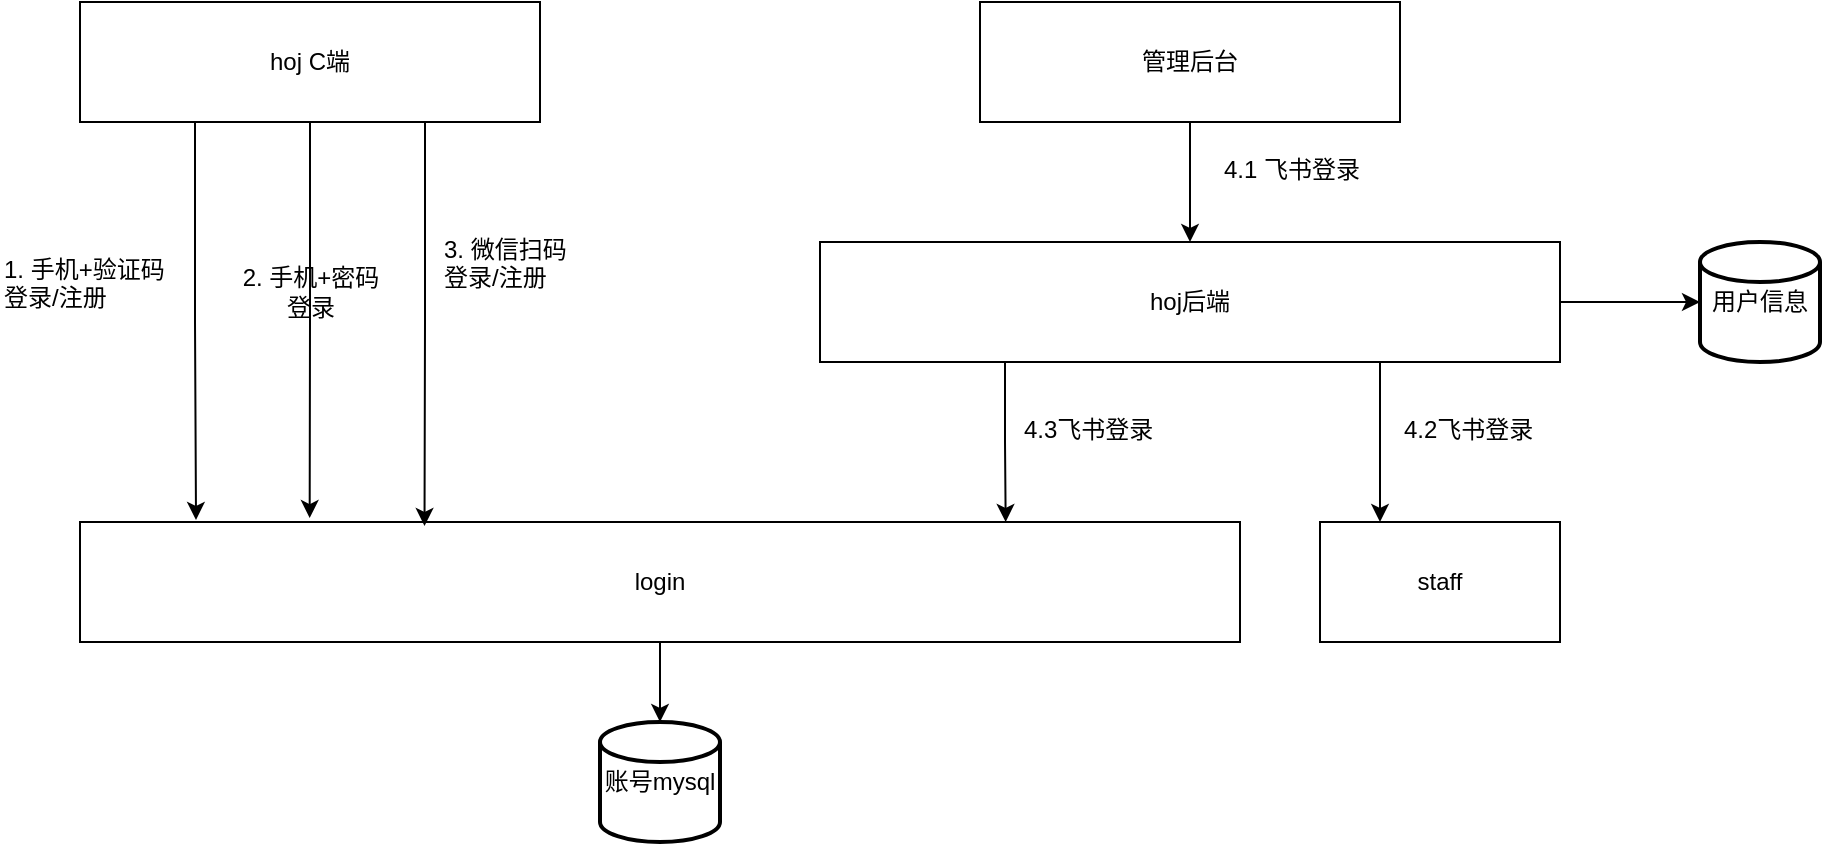 <mxfile version="24.1.0" type="github">
  <diagram name="第 1 页" id="Zqn69nHAaQLIHZz4OZMA">
    <mxGraphModel dx="1434" dy="756" grid="1" gridSize="10" guides="1" tooltips="1" connect="1" arrows="1" fold="1" page="1" pageScale="1" pageWidth="827" pageHeight="1169" math="0" shadow="0">
      <root>
        <mxCell id="0" />
        <mxCell id="1" parent="0" />
        <mxCell id="obczPgTx_yafg2J8MrPF-1" value="hoj C端" style="rounded=0;whiteSpace=wrap;html=1;" vertex="1" parent="1">
          <mxGeometry x="120" y="150" width="230" height="60" as="geometry" />
        </mxCell>
        <mxCell id="obczPgTx_yafg2J8MrPF-7" style="edgeStyle=orthogonalEdgeStyle;rounded=0;orthogonalLoop=1;jettySize=auto;html=1;exitX=0.5;exitY=1;exitDx=0;exitDy=0;entryX=0.5;entryY=0;entryDx=0;entryDy=0;" edge="1" parent="1" source="obczPgTx_yafg2J8MrPF-2" target="obczPgTx_yafg2J8MrPF-4">
          <mxGeometry relative="1" as="geometry" />
        </mxCell>
        <mxCell id="obczPgTx_yafg2J8MrPF-2" value="管理后台" style="rounded=0;whiteSpace=wrap;html=1;" vertex="1" parent="1">
          <mxGeometry x="570" y="150" width="210" height="60" as="geometry" />
        </mxCell>
        <mxCell id="obczPgTx_yafg2J8MrPF-3" value="login" style="rounded=0;whiteSpace=wrap;html=1;" vertex="1" parent="1">
          <mxGeometry x="120" y="410" width="580" height="60" as="geometry" />
        </mxCell>
        <mxCell id="obczPgTx_yafg2J8MrPF-10" style="edgeStyle=orthogonalEdgeStyle;rounded=0;orthogonalLoop=1;jettySize=auto;html=1;exitX=0.75;exitY=1;exitDx=0;exitDy=0;entryX=0.25;entryY=0;entryDx=0;entryDy=0;" edge="1" parent="1" source="obczPgTx_yafg2J8MrPF-4" target="obczPgTx_yafg2J8MrPF-8">
          <mxGeometry relative="1" as="geometry">
            <Array as="points">
              <mxPoint x="770" y="330" />
            </Array>
          </mxGeometry>
        </mxCell>
        <mxCell id="obczPgTx_yafg2J8MrPF-4" value="hoj后端" style="rounded=0;whiteSpace=wrap;html=1;" vertex="1" parent="1">
          <mxGeometry x="490" y="270" width="370" height="60" as="geometry" />
        </mxCell>
        <mxCell id="obczPgTx_yafg2J8MrPF-5" style="edgeStyle=orthogonalEdgeStyle;rounded=0;orthogonalLoop=1;jettySize=auto;html=1;exitX=0.25;exitY=1;exitDx=0;exitDy=0;entryX=0.1;entryY=-0.017;entryDx=0;entryDy=0;entryPerimeter=0;" edge="1" parent="1" source="obczPgTx_yafg2J8MrPF-1" target="obczPgTx_yafg2J8MrPF-3">
          <mxGeometry relative="1" as="geometry" />
        </mxCell>
        <mxCell id="obczPgTx_yafg2J8MrPF-6" style="edgeStyle=orthogonalEdgeStyle;rounded=0;orthogonalLoop=1;jettySize=auto;html=1;exitX=0.75;exitY=1;exitDx=0;exitDy=0;entryX=0.297;entryY=0.033;entryDx=0;entryDy=0;entryPerimeter=0;" edge="1" parent="1" source="obczPgTx_yafg2J8MrPF-1" target="obczPgTx_yafg2J8MrPF-3">
          <mxGeometry relative="1" as="geometry" />
        </mxCell>
        <mxCell id="obczPgTx_yafg2J8MrPF-8" value="staff" style="rounded=0;whiteSpace=wrap;html=1;" vertex="1" parent="1">
          <mxGeometry x="740" y="410" width="120" height="60" as="geometry" />
        </mxCell>
        <mxCell id="obczPgTx_yafg2J8MrPF-9" style="edgeStyle=orthogonalEdgeStyle;rounded=0;orthogonalLoop=1;jettySize=auto;html=1;exitX=0.25;exitY=1;exitDx=0;exitDy=0;entryX=0.798;entryY=0;entryDx=0;entryDy=0;entryPerimeter=0;" edge="1" parent="1" source="obczPgTx_yafg2J8MrPF-4" target="obczPgTx_yafg2J8MrPF-3">
          <mxGeometry relative="1" as="geometry" />
        </mxCell>
        <mxCell id="obczPgTx_yafg2J8MrPF-11" style="edgeStyle=orthogonalEdgeStyle;rounded=0;orthogonalLoop=1;jettySize=auto;html=1;exitX=0.5;exitY=1;exitDx=0;exitDy=0;entryX=0.198;entryY=-0.033;entryDx=0;entryDy=0;entryPerimeter=0;" edge="1" parent="1" source="obczPgTx_yafg2J8MrPF-1" target="obczPgTx_yafg2J8MrPF-3">
          <mxGeometry relative="1" as="geometry" />
        </mxCell>
        <mxCell id="obczPgTx_yafg2J8MrPF-12" value="2. 手机+密码&lt;div&gt;登录&lt;/div&gt;" style="text;html=1;align=center;verticalAlign=middle;whiteSpace=wrap;rounded=0;" vertex="1" parent="1">
          <mxGeometry x="197.5" y="275" width="75" height="40" as="geometry" />
        </mxCell>
        <mxCell id="obczPgTx_yafg2J8MrPF-13" value="&lt;div style=&quot;text-align: center;&quot;&gt;&lt;span style=&quot;background-color: initial;&quot;&gt;3. 微信扫码&lt;/span&gt;&lt;/div&gt;&lt;div&gt;&lt;span style=&quot;text-align: center;&quot;&gt;登录/注册&lt;/span&gt;&lt;br&gt;&lt;/div&gt;" style="text;whiteSpace=wrap;html=1;" vertex="1" parent="1">
          <mxGeometry x="300" y="260" width="76" height="50" as="geometry" />
        </mxCell>
        <mxCell id="obczPgTx_yafg2J8MrPF-15" value="&lt;span style=&quot;text-align: center;&quot;&gt;1. 手机+验证码&lt;/span&gt;&lt;div&gt;&lt;span style=&quot;text-align: center;&quot;&gt;登录/注册&lt;/span&gt;&lt;br&gt;&lt;/div&gt;" style="text;whiteSpace=wrap;html=1;" vertex="1" parent="1">
          <mxGeometry x="80" y="270" width="86" height="50" as="geometry" />
        </mxCell>
        <mxCell id="obczPgTx_yafg2J8MrPF-16" value="&lt;div style=&quot;text-align: center;&quot;&gt;4.1 飞书登录&lt;/div&gt;" style="text;whiteSpace=wrap;html=1;" vertex="1" parent="1">
          <mxGeometry x="690" y="220" width="76" height="50" as="geometry" />
        </mxCell>
        <mxCell id="obczPgTx_yafg2J8MrPF-18" value="&lt;div style=&quot;text-align: center;&quot;&gt;4.2飞书登录&lt;/div&gt;" style="text;whiteSpace=wrap;html=1;" vertex="1" parent="1">
          <mxGeometry x="780" y="350" width="76" height="30" as="geometry" />
        </mxCell>
        <mxCell id="obczPgTx_yafg2J8MrPF-19" value="&lt;div style=&quot;text-align: center;&quot;&gt;4.3飞书登录&lt;/div&gt;" style="text;whiteSpace=wrap;html=1;" vertex="1" parent="1">
          <mxGeometry x="590" y="350" width="76" height="30" as="geometry" />
        </mxCell>
        <mxCell id="obczPgTx_yafg2J8MrPF-21" value="账号mysql" style="strokeWidth=2;html=1;shape=mxgraph.flowchart.database;whiteSpace=wrap;" vertex="1" parent="1">
          <mxGeometry x="380" y="510" width="60" height="60" as="geometry" />
        </mxCell>
        <mxCell id="obczPgTx_yafg2J8MrPF-22" value="用户信息" style="strokeWidth=2;html=1;shape=mxgraph.flowchart.database;whiteSpace=wrap;" vertex="1" parent="1">
          <mxGeometry x="930" y="270" width="60" height="60" as="geometry" />
        </mxCell>
        <mxCell id="obczPgTx_yafg2J8MrPF-23" style="edgeStyle=orthogonalEdgeStyle;rounded=0;orthogonalLoop=1;jettySize=auto;html=1;exitX=1;exitY=0.5;exitDx=0;exitDy=0;entryX=0;entryY=0.5;entryDx=0;entryDy=0;entryPerimeter=0;" edge="1" parent="1" source="obczPgTx_yafg2J8MrPF-4" target="obczPgTx_yafg2J8MrPF-22">
          <mxGeometry relative="1" as="geometry" />
        </mxCell>
        <mxCell id="obczPgTx_yafg2J8MrPF-24" style="edgeStyle=orthogonalEdgeStyle;rounded=0;orthogonalLoop=1;jettySize=auto;html=1;exitX=0.5;exitY=1;exitDx=0;exitDy=0;entryX=0.5;entryY=0;entryDx=0;entryDy=0;entryPerimeter=0;" edge="1" parent="1" source="obczPgTx_yafg2J8MrPF-3" target="obczPgTx_yafg2J8MrPF-21">
          <mxGeometry relative="1" as="geometry" />
        </mxCell>
      </root>
    </mxGraphModel>
  </diagram>
</mxfile>
